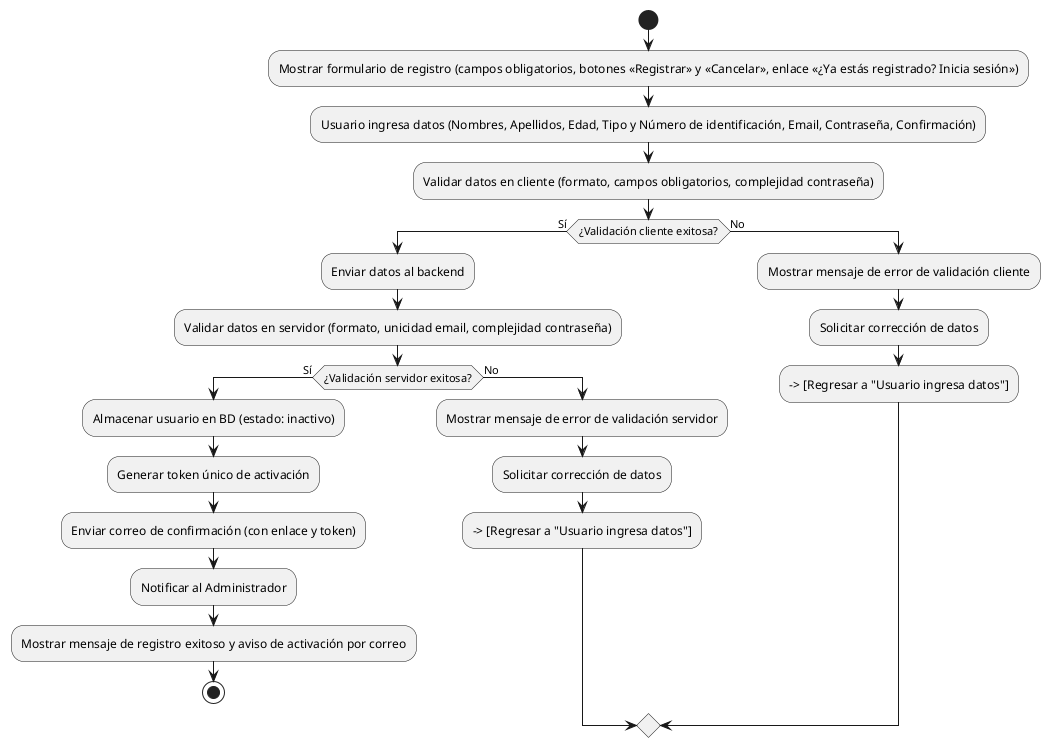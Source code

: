 @startuml
start
:Mostrar formulario de registro (campos obligatorios, botones «Registrar» y «Cancelar», enlace «¿Ya estás registrado? Inicia sesión»);
:Usuario ingresa datos (Nombres, Apellidos, Edad, Tipo y Número de identificación, Email, Contraseña, Confirmación);
:Validar datos en cliente (formato, campos obligatorios, complejidad contraseña);
if (¿Validación cliente exitosa?) then (Sí)
  :Enviar datos al backend;
  :Validar datos en servidor (formato, unicidad email, complejidad contraseña);
  if (¿Validación servidor exitosa?) then (Sí)
    :Almacenar usuario en BD (estado: inactivo);
    :Generar token único de activación;
    :Enviar correo de confirmación (con enlace y token);
    :Notificar al Administrador;
    :Mostrar mensaje de registro exitoso y aviso de activación por correo;
    stop
  else (No)
    :Mostrar mensaje de error de validación servidor;
    :Solicitar corrección de datos;
    --> [Regresar a "Usuario ingresa datos"]
  endif
else (No)
  :Mostrar mensaje de error de validación cliente;
  :Solicitar corrección de datos;
  --> [Regresar a "Usuario ingresa datos"]
endif
@enduml